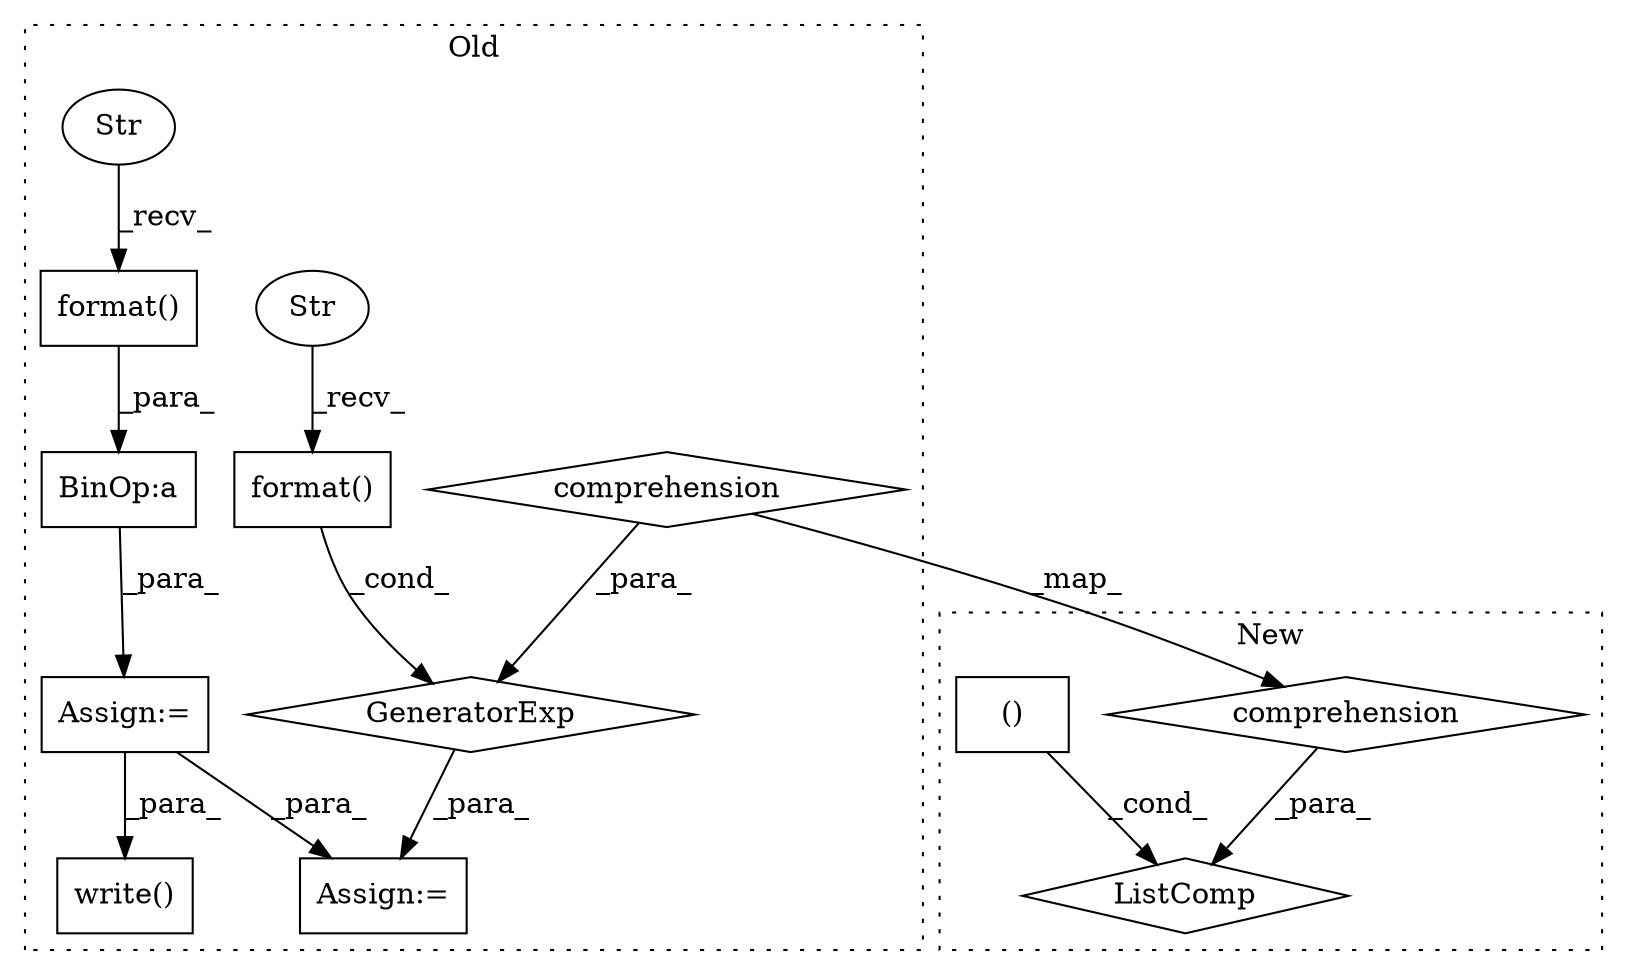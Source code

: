 digraph G {
subgraph cluster0 {
1 [label="write()" a="75" s="11059,11070" l="8,1" shape="box"];
3 [label="BinOp:a" a="82" s="10817" l="3" shape="box"];
4 [label="format()" a="75" s="10820,10918" l="64,1" shape="box"];
5 [label="Str" a="66" s="10820" l="43" shape="ellipse"];
7 [label="Assign:=" a="68" s="10931" l="4" shape="box"];
8 [label="comprehension" a="45" s="11004" l="3" shape="diamond"];
10 [label="GeneratorExp" a="55" s="10956" l="14" shape="diamond"];
11 [label="format()" a="75" s="10956,10990" l="22,1" shape="box"];
12 [label="Str" a="66" s="10956" l="14" shape="ellipse"];
13 [label="Assign:=" a="68" s="10810" l="3" shape="box"];
label = "Old";
style="dotted";
}
subgraph cluster1 {
2 [label="ListComp" a="106" s="10585" l="87" shape="diamond"];
6 [label="()" a="54" s="10601" l="11" shape="box"];
9 [label="comprehension" a="45" s="10626" l="3" shape="diamond"];
label = "New";
style="dotted";
}
3 -> 13 [label="_para_"];
4 -> 3 [label="_para_"];
5 -> 4 [label="_recv_"];
6 -> 2 [label="_cond_"];
8 -> 10 [label="_para_"];
8 -> 9 [label="_map_"];
9 -> 2 [label="_para_"];
10 -> 7 [label="_para_"];
11 -> 10 [label="_cond_"];
12 -> 11 [label="_recv_"];
13 -> 1 [label="_para_"];
13 -> 7 [label="_para_"];
}